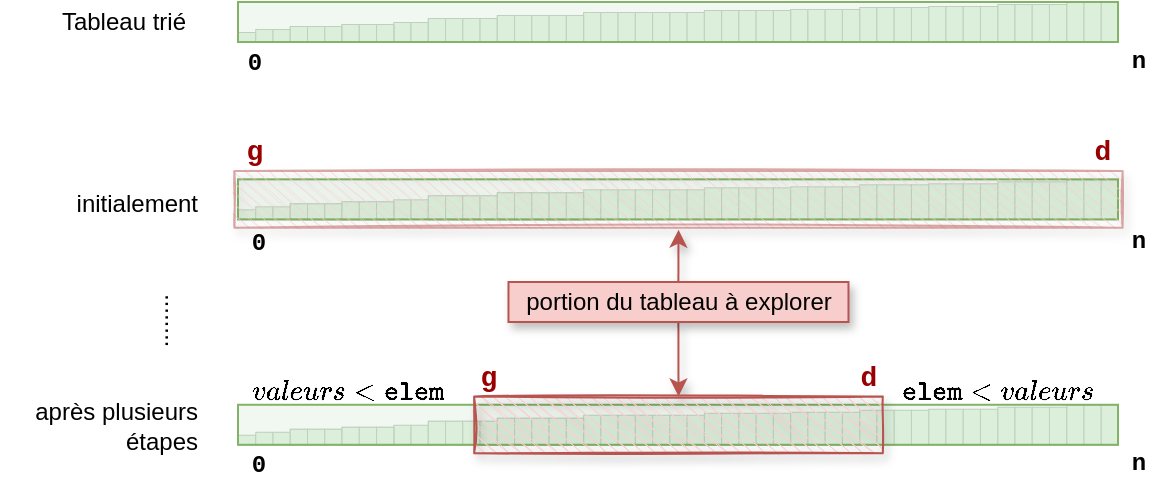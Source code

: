 <mxfile scale="4" border="0">
    <diagram id="zcjRhHv8CTLXdRoGBuVu" name="Page-1">
        <mxGraphModel dx="1368" dy="1561" grid="1" gridSize="10" guides="1" tooltips="1" connect="1" arrows="1" fold="1" page="1" pageScale="1" pageWidth="583" pageHeight="827" math="1" shadow="0">
            <root>
                <mxCell id="0"/>
                <mxCell id="1" parent="0"/>
                <mxCell id="38" value="" style="group" parent="1" vertex="1" connectable="0">
                    <mxGeometry x="80" y="78.67" width="440" height="20" as="geometry"/>
                </mxCell>
                <mxCell id="39" value="" style="rounded=0;whiteSpace=wrap;html=1;fillColor=#DEF2DD;strokeColor=#B4C4B3;strokeWidth=0.5;" parent="38" vertex="1">
                    <mxGeometry y="15" width="8.627" height="5" as="geometry"/>
                </mxCell>
                <mxCell id="40" value="" style="rounded=0;whiteSpace=wrap;html=1;fillColor=#DEF2DD;strokeColor=#B4C4B3;strokeWidth=0.5;" parent="38" vertex="1">
                    <mxGeometry x="77.647" y="10" width="8.627" height="10" as="geometry"/>
                </mxCell>
                <mxCell id="41" value="" style="rounded=0;whiteSpace=wrap;html=1;fillColor=#DEF2DD;strokeColor=#B4C4B3;strokeWidth=0.5;" parent="38" vertex="1">
                    <mxGeometry x="86.275" y="10" width="8.627" height="10" as="geometry"/>
                </mxCell>
                <mxCell id="42" value="" style="rounded=0;whiteSpace=wrap;html=1;fillColor=#DEF2DD;strokeColor=#B4C4B3;strokeWidth=0.5;" parent="38" vertex="1">
                    <mxGeometry x="172.549" y="5" width="8.627" height="15" as="geometry"/>
                </mxCell>
                <mxCell id="43" value="" style="rounded=0;whiteSpace=wrap;html=1;fillColor=#DEF2DD;strokeColor=#B4C4B3;strokeWidth=0.5;" parent="38" vertex="1">
                    <mxGeometry x="181.176" y="5" width="8.627" height="15" as="geometry"/>
                </mxCell>
                <mxCell id="44" value="" style="rounded=0;whiteSpace=wrap;html=1;fillColor=#DEF2DD;strokeColor=#B4C4B3;strokeWidth=0.5;" parent="38" vertex="1">
                    <mxGeometry x="189.804" y="5" width="8.627" height="15" as="geometry"/>
                </mxCell>
                <mxCell id="45" value="" style="rounded=0;whiteSpace=wrap;html=1;fillColor=#DEF2DD;strokeColor=#B4C4B3;strokeWidth=0.5;" parent="38" vertex="1">
                    <mxGeometry x="198.431" y="5" width="8.627" height="15" as="geometry"/>
                </mxCell>
                <mxCell id="46" value="" style="rounded=0;whiteSpace=wrap;html=1;fillColor=#DEF2DD;strokeColor=#B4C4B3;strokeWidth=0.5;" parent="38" vertex="1">
                    <mxGeometry x="207.059" y="5" width="8.627" height="15" as="geometry"/>
                </mxCell>
                <mxCell id="47" value="" style="rounded=0;whiteSpace=wrap;html=1;fillColor=#DEF2DD;strokeColor=#B4C4B3;strokeWidth=0.5;" parent="38" vertex="1">
                    <mxGeometry x="215.686" y="5" width="8.627" height="15" as="geometry"/>
                </mxCell>
                <mxCell id="48" value="" style="rounded=0;whiteSpace=wrap;html=1;fillColor=#DEF2DD;strokeColor=#B4C4B3;strokeWidth=0.5;" parent="38" vertex="1">
                    <mxGeometry x="224.314" y="5" width="8.627" height="15" as="geometry"/>
                </mxCell>
                <mxCell id="49" value="" style="group;fillColor=#DEF2DD;strokeColor=#B4C4B3;container=0;strokeWidth=0.5;" parent="38" vertex="1" connectable="0">
                    <mxGeometry x="94.902" y="8" width="77.647" height="12" as="geometry"/>
                </mxCell>
                <mxCell id="50" value="" style="rounded=0;whiteSpace=wrap;html=1;fillColor=#DEF2DD;strokeColor=#B4C4B3;strokeWidth=0.5;" parent="38" vertex="1">
                    <mxGeometry x="8.627" y="13.5" width="8.627" height="6.5" as="geometry"/>
                </mxCell>
                <mxCell id="51" value="" style="rounded=0;whiteSpace=wrap;html=1;fillColor=#DEF2DD;strokeColor=#B4C4B3;strokeWidth=0.5;" parent="38" vertex="1">
                    <mxGeometry x="17.255" y="13.5" width="8.627" height="6.5" as="geometry"/>
                </mxCell>
                <mxCell id="52" value="" style="group;fillColor=#DEF2DD;strokeColor=#B4C4B3;container=0;strokeWidth=0.5;" parent="38" vertex="1" connectable="0">
                    <mxGeometry x="25.882" y="12" width="51.765" height="8" as="geometry"/>
                </mxCell>
                <mxCell id="53" value="" style="rounded=0;whiteSpace=wrap;html=1;fillColor=#DEF2DD;strokeColor=#B4C4B3;strokeWidth=0.5;" parent="38" vertex="1">
                    <mxGeometry x="414.118" width="8.627" height="20" as="geometry"/>
                </mxCell>
                <mxCell id="54" value="" style="rounded=0;whiteSpace=wrap;html=1;fillColor=#DEF2DD;strokeColor=#B4C4B3;strokeWidth=0.5;" parent="38" vertex="1">
                    <mxGeometry x="422.745" width="8.627" height="20" as="geometry"/>
                </mxCell>
                <mxCell id="55" value="" style="rounded=0;whiteSpace=wrap;html=1;fillColor=#DEF2DD;strokeColor=#B4C4B3;strokeWidth=0.5;" parent="38" vertex="1">
                    <mxGeometry x="431.373" width="8.627" height="20" as="geometry"/>
                </mxCell>
                <mxCell id="56" value="" style="rounded=0;whiteSpace=wrap;html=1;fillColor=#DEF2DD;strokeColor=#B4C4B3;strokeWidth=0.5;" parent="38" vertex="1">
                    <mxGeometry x="379.608" y="1" width="8.627" height="19" as="geometry"/>
                </mxCell>
                <mxCell id="57" value="" style="rounded=0;whiteSpace=wrap;html=1;fillColor=#DEF2DD;strokeColor=#B4C4B3;strokeWidth=0.5;" parent="38" vertex="1">
                    <mxGeometry x="388.235" y="1" width="8.627" height="19" as="geometry"/>
                </mxCell>
                <mxCell id="58" value="" style="rounded=0;whiteSpace=wrap;html=1;fillColor=#DEF2DD;strokeColor=#B4C4B3;strokeWidth=0.5;" parent="38" vertex="1">
                    <mxGeometry x="396.863" y="1" width="8.627" height="19" as="geometry"/>
                </mxCell>
                <mxCell id="59" value="" style="rounded=0;whiteSpace=wrap;html=1;fillColor=#DEF2DD;strokeColor=#B4C4B3;strokeWidth=0.5;" parent="38" vertex="1">
                    <mxGeometry x="405.49" y="1" width="8.627" height="19" as="geometry"/>
                </mxCell>
                <mxCell id="60" value="" style="rounded=0;whiteSpace=wrap;html=1;fillColor=#DEF2DD;strokeColor=#B4C4B3;strokeWidth=0.5;" parent="38" vertex="1">
                    <mxGeometry x="345.098" y="2" width="8.627" height="18" as="geometry"/>
                </mxCell>
                <mxCell id="61" value="" style="rounded=0;whiteSpace=wrap;html=1;fillColor=#DEF2DD;strokeColor=#B4C4B3;strokeWidth=0.5;" parent="38" vertex="1">
                    <mxGeometry x="353.725" y="2" width="8.627" height="18" as="geometry"/>
                </mxCell>
                <mxCell id="62" value="" style="rounded=0;whiteSpace=wrap;html=1;fillColor=#DEF2DD;strokeColor=#B4C4B3;strokeWidth=0.5;" parent="38" vertex="1">
                    <mxGeometry x="362.353" y="2" width="8.627" height="18" as="geometry"/>
                </mxCell>
                <mxCell id="63" value="" style="rounded=0;whiteSpace=wrap;html=1;fillColor=#DEF2DD;strokeColor=#B4C4B3;strokeWidth=0.5;" parent="38" vertex="1">
                    <mxGeometry x="370.98" y="2" width="8.627" height="18" as="geometry"/>
                </mxCell>
                <mxCell id="64" value="" style="rounded=0;whiteSpace=wrap;html=1;fillColor=#DEF2DD;strokeColor=#B4C4B3;strokeWidth=0.5;" parent="38" vertex="1">
                    <mxGeometry x="310.588" y="2.5" width="8.627" height="17.5" as="geometry"/>
                </mxCell>
                <mxCell id="65" value="" style="rounded=0;whiteSpace=wrap;html=1;fillColor=#DEF2DD;strokeColor=#B4C4B3;strokeWidth=0.5;" parent="38" vertex="1">
                    <mxGeometry x="319.216" y="2.5" width="8.627" height="17.5" as="geometry"/>
                </mxCell>
                <mxCell id="66" value="" style="rounded=0;whiteSpace=wrap;html=1;fillColor=#DEF2DD;strokeColor=#B4C4B3;strokeWidth=0.5;" parent="38" vertex="1">
                    <mxGeometry x="327.843" y="2.5" width="8.627" height="17.5" as="geometry"/>
                </mxCell>
                <mxCell id="67" value="" style="rounded=0;whiteSpace=wrap;html=1;fillColor=#DEF2DD;strokeColor=#B4C4B3;strokeWidth=0.5;" parent="38" vertex="1">
                    <mxGeometry x="336.471" y="2.5" width="8.627" height="17.5" as="geometry"/>
                </mxCell>
                <mxCell id="68" value="" style="rounded=0;whiteSpace=wrap;html=1;fillColor=#DEF2DD;strokeColor=#B4C4B3;strokeWidth=0.5;" parent="38" vertex="1">
                    <mxGeometry x="276.078" y="3.5" width="8.627" height="16.5" as="geometry"/>
                </mxCell>
                <mxCell id="69" value="" style="rounded=0;whiteSpace=wrap;html=1;fillColor=#DEF2DD;strokeColor=#B4C4B3;strokeWidth=0.5;" parent="38" vertex="1">
                    <mxGeometry x="284.706" y="3.5" width="8.627" height="16.5" as="geometry"/>
                </mxCell>
                <mxCell id="70" value="" style="rounded=0;whiteSpace=wrap;html=1;fillColor=#DEF2DD;strokeColor=#B4C4B3;strokeWidth=0.5;" parent="38" vertex="1">
                    <mxGeometry x="293.333" y="3.5" width="8.627" height="16.5" as="geometry"/>
                </mxCell>
                <mxCell id="71" value="" style="rounded=0;whiteSpace=wrap;html=1;fillColor=#DEF2DD;strokeColor=#B4C4B3;strokeWidth=0.5;" parent="38" vertex="1">
                    <mxGeometry x="301.961" y="3.5" width="8.627" height="16.5" as="geometry"/>
                </mxCell>
                <mxCell id="72" value="" style="rounded=0;whiteSpace=wrap;html=1;fillColor=#DEF2DD;strokeColor=#B4C4B3;strokeWidth=0.5;" parent="38" vertex="1">
                    <mxGeometry x="232.941" y="4" width="8.627" height="16" as="geometry"/>
                </mxCell>
                <mxCell id="73" value="" style="rounded=0;whiteSpace=wrap;html=1;fillColor=#DEF2DD;strokeColor=#B4C4B3;strokeWidth=0.5;" parent="38" vertex="1">
                    <mxGeometry x="241.569" y="4" width="8.627" height="16" as="geometry"/>
                </mxCell>
                <mxCell id="74" value="" style="rounded=0;whiteSpace=wrap;html=1;fillColor=#DEF2DD;strokeColor=#B4C4B3;strokeWidth=0.5;" parent="38" vertex="1">
                    <mxGeometry x="250.196" y="4" width="8.627" height="16" as="geometry"/>
                </mxCell>
                <mxCell id="75" value="" style="rounded=0;whiteSpace=wrap;html=1;fillColor=#DEF2DD;strokeColor=#B4C4B3;strokeWidth=0.5;" parent="38" vertex="1">
                    <mxGeometry x="258.824" y="4" width="8.627" height="16" as="geometry"/>
                </mxCell>
                <mxCell id="76" value="" style="rounded=0;whiteSpace=wrap;html=1;fillColor=#DEF2DD;strokeColor=#B4C4B3;strokeWidth=0.5;" parent="38" vertex="1">
                    <mxGeometry x="267.451" y="4" width="8.627" height="16" as="geometry"/>
                </mxCell>
                <mxCell id="77" value="" style="rounded=0;whiteSpace=wrap;html=1;fillColor=#DEF2DD;strokeColor=#B4C4B3;strokeWidth=0.5;" parent="38" vertex="1">
                    <mxGeometry x="94.902" y="8" width="8.627" height="12" as="geometry"/>
                </mxCell>
                <mxCell id="78" value="" style="rounded=0;whiteSpace=wrap;html=1;fillColor=#DEF2DD;strokeColor=#B4C4B3;strokeWidth=0.5;" parent="38" vertex="1">
                    <mxGeometry x="103.529" y="8" width="8.627" height="12" as="geometry"/>
                </mxCell>
                <mxCell id="79" value="" style="rounded=0;whiteSpace=wrap;html=1;fillColor=#DEF2DD;strokeColor=#B4C4B3;strokeWidth=0.5;" parent="38" vertex="1">
                    <mxGeometry x="112.157" y="8" width="8.627" height="12" as="geometry"/>
                </mxCell>
                <mxCell id="80" value="" style="rounded=0;whiteSpace=wrap;html=1;fillColor=#DEF2DD;strokeColor=#B4C4B3;strokeWidth=0.5;" parent="38" vertex="1">
                    <mxGeometry x="120.784" y="8" width="8.627" height="12" as="geometry"/>
                </mxCell>
                <mxCell id="81" value="" style="group;fillColor=#DEF2DD;strokeColor=#B4C4B3;container=0;strokeWidth=0.5;" parent="38" vertex="1" connectable="0">
                    <mxGeometry x="129.412" y="6.5" width="43.137" height="13.5" as="geometry"/>
                </mxCell>
                <mxCell id="82" value="" style="rounded=0;whiteSpace=wrap;html=1;fillColor=#DEF2DD;strokeColor=#B4C4B3;strokeWidth=0.5;" parent="38" vertex="1">
                    <mxGeometry x="129.412" y="6.5" width="8.627" height="13.5" as="geometry"/>
                </mxCell>
                <mxCell id="83" value="" style="rounded=0;whiteSpace=wrap;html=1;fillColor=#DEF2DD;strokeColor=#B4C4B3;strokeWidth=0.5;" parent="38" vertex="1">
                    <mxGeometry x="138.039" y="6.5" width="8.627" height="13.5" as="geometry"/>
                </mxCell>
                <mxCell id="84" value="" style="rounded=0;whiteSpace=wrap;html=1;fillColor=#DEF2DD;strokeColor=#B4C4B3;strokeWidth=0.5;" parent="38" vertex="1">
                    <mxGeometry x="146.667" y="6.5" width="8.627" height="13.5" as="geometry"/>
                </mxCell>
                <mxCell id="85" value="" style="rounded=0;whiteSpace=wrap;html=1;fillColor=#DEF2DD;strokeColor=#B4C4B3;strokeWidth=0.5;" parent="38" vertex="1">
                    <mxGeometry x="155.294" y="6.5" width="8.627" height="13.5" as="geometry"/>
                </mxCell>
                <mxCell id="86" value="" style="rounded=0;whiteSpace=wrap;html=1;fillColor=#DEF2DD;strokeColor=#B4C4B3;strokeWidth=0.5;" parent="38" vertex="1">
                    <mxGeometry x="163.922" y="6.5" width="8.627" height="13.5" as="geometry"/>
                </mxCell>
                <mxCell id="87" value="" style="rounded=0;whiteSpace=wrap;html=1;fillColor=#DEF2DD;strokeColor=#B4C4B3;strokeWidth=0.5;" parent="38" vertex="1">
                    <mxGeometry x="25.882" y="12" width="8.627" height="8" as="geometry"/>
                </mxCell>
                <mxCell id="88" value="" style="rounded=0;whiteSpace=wrap;html=1;fillColor=#DEF2DD;strokeColor=#B4C4B3;strokeWidth=0.5;" parent="38" vertex="1">
                    <mxGeometry x="34.51" y="12" width="8.627" height="8" as="geometry"/>
                </mxCell>
                <mxCell id="89" value="" style="rounded=0;whiteSpace=wrap;html=1;fillColor=#DEF2DD;strokeColor=#B4C4B3;strokeWidth=0.5;" parent="38" vertex="1">
                    <mxGeometry x="43.137" y="12" width="8.627" height="8" as="geometry"/>
                </mxCell>
                <mxCell id="90" value="" style="group;fillColor=#DEF2DD;strokeColor=#B4C4B3;container=0;strokeWidth=0.5;" parent="38" vertex="1" connectable="0">
                    <mxGeometry x="51.765" y="11" width="25.882" height="9" as="geometry"/>
                </mxCell>
                <mxCell id="91" value="" style="rounded=0;whiteSpace=wrap;html=1;fillColor=#DEF2DD;strokeColor=#B4C4B3;strokeWidth=0.5;" parent="38" vertex="1">
                    <mxGeometry x="51.765" y="11" width="8.627" height="9" as="geometry"/>
                </mxCell>
                <mxCell id="92" value="" style="rounded=0;whiteSpace=wrap;html=1;fillColor=#DEF2DD;strokeColor=#B4C4B3;strokeWidth=0.5;" parent="38" vertex="1">
                    <mxGeometry x="60.392" y="11" width="8.627" height="9" as="geometry"/>
                </mxCell>
                <mxCell id="93" value="" style="rounded=0;whiteSpace=wrap;html=1;fillColor=#DEF2DD;strokeColor=#B4C4B3;strokeWidth=0.5;" parent="38" vertex="1">
                    <mxGeometry x="69.02" y="11" width="8.627" height="9" as="geometry"/>
                </mxCell>
                <mxCell id="94" value="" style="whiteSpace=wrap;html=1;fillColor=#D5E8D455;strokeColor=#82b366;sketch=0;" parent="38" vertex="1">
                    <mxGeometry width="440" height="20" as="geometry"/>
                </mxCell>
                <mxCell id="8" value="" style="whiteSpace=wrap;html=1;fontFamily=Courier New;sketch=1;fillColor=#f8cecc;strokeColor=#b85450;rotation=90;strokeWidth=1;perimeterSpacing=1;shadow=1;opacity=50;" parent="1" vertex="1">
                    <mxGeometry x="286.06" y="-133.38" width="28.37" height="444.1" as="geometry"/>
                </mxCell>
                <mxCell id="36" value="" style="group" parent="1" vertex="1" connectable="0">
                    <mxGeometry x="80" y="191.38" width="440" height="20" as="geometry"/>
                </mxCell>
                <mxCell id="QE186DLQYvyTarsqXEFY-33" value="" style="rounded=0;whiteSpace=wrap;html=1;fillColor=#DEF2DD;strokeColor=#B4C4B3;strokeWidth=0.5;" parent="36" vertex="1">
                    <mxGeometry y="15" width="8.627" height="5" as="geometry"/>
                </mxCell>
                <mxCell id="QE186DLQYvyTarsqXEFY-34" value="" style="rounded=0;whiteSpace=wrap;html=1;fillColor=#DEF2DD;strokeColor=#B4C4B3;strokeWidth=0.5;" parent="36" vertex="1">
                    <mxGeometry x="77.647" y="10" width="8.627" height="10" as="geometry"/>
                </mxCell>
                <mxCell id="QE186DLQYvyTarsqXEFY-35" value="" style="rounded=0;whiteSpace=wrap;html=1;fillColor=#DEF2DD;strokeColor=#B4C4B3;strokeWidth=0.5;" parent="36" vertex="1">
                    <mxGeometry x="86.275" y="10" width="8.627" height="10" as="geometry"/>
                </mxCell>
                <mxCell id="QE186DLQYvyTarsqXEFY-36" value="" style="rounded=0;whiteSpace=wrap;html=1;fillColor=#DEF2DD;strokeColor=#B4C4B3;strokeWidth=0.5;" parent="36" vertex="1">
                    <mxGeometry x="172.549" y="5" width="8.627" height="15" as="geometry"/>
                </mxCell>
                <mxCell id="QE186DLQYvyTarsqXEFY-37" value="" style="rounded=0;whiteSpace=wrap;html=1;fillColor=#DEF2DD;strokeColor=#B4C4B3;strokeWidth=0.5;" parent="36" vertex="1">
                    <mxGeometry x="181.176" y="5" width="8.627" height="15" as="geometry"/>
                </mxCell>
                <mxCell id="QE186DLQYvyTarsqXEFY-38" value="" style="rounded=0;whiteSpace=wrap;html=1;fillColor=#DEF2DD;strokeColor=#B4C4B3;strokeWidth=0.5;" parent="36" vertex="1">
                    <mxGeometry x="189.804" y="5" width="8.627" height="15" as="geometry"/>
                </mxCell>
                <mxCell id="QE186DLQYvyTarsqXEFY-39" value="" style="rounded=0;whiteSpace=wrap;html=1;fillColor=#DEF2DD;strokeColor=#B4C4B3;strokeWidth=0.5;" parent="36" vertex="1">
                    <mxGeometry x="198.431" y="5" width="8.627" height="15" as="geometry"/>
                </mxCell>
                <mxCell id="QE186DLQYvyTarsqXEFY-40" value="" style="rounded=0;whiteSpace=wrap;html=1;fillColor=#DEF2DD;strokeColor=#B4C4B3;strokeWidth=0.5;" parent="36" vertex="1">
                    <mxGeometry x="207.059" y="5" width="8.627" height="15" as="geometry"/>
                </mxCell>
                <mxCell id="QE186DLQYvyTarsqXEFY-41" value="" style="rounded=0;whiteSpace=wrap;html=1;fillColor=#DEF2DD;strokeColor=#B4C4B3;strokeWidth=0.5;" parent="36" vertex="1">
                    <mxGeometry x="215.686" y="5" width="8.627" height="15" as="geometry"/>
                </mxCell>
                <mxCell id="QE186DLQYvyTarsqXEFY-42" value="" style="rounded=0;whiteSpace=wrap;html=1;fillColor=#DEF2DD;strokeColor=#B4C4B3;strokeWidth=0.5;" parent="36" vertex="1">
                    <mxGeometry x="224.314" y="5" width="8.627" height="15" as="geometry"/>
                </mxCell>
                <mxCell id="QE186DLQYvyTarsqXEFY-43" value="" style="group;fillColor=#DEF2DD;strokeColor=#B4C4B3;container=0;strokeWidth=0.5;" parent="36" vertex="1" connectable="0">
                    <mxGeometry x="94.902" y="8" width="77.647" height="12" as="geometry"/>
                </mxCell>
                <mxCell id="QE186DLQYvyTarsqXEFY-44" value="" style="rounded=0;whiteSpace=wrap;html=1;fillColor=#DEF2DD;strokeColor=#B4C4B3;strokeWidth=0.5;" parent="36" vertex="1">
                    <mxGeometry x="8.627" y="13.5" width="8.627" height="6.5" as="geometry"/>
                </mxCell>
                <mxCell id="QE186DLQYvyTarsqXEFY-45" value="" style="rounded=0;whiteSpace=wrap;html=1;fillColor=#DEF2DD;strokeColor=#B4C4B3;strokeWidth=0.5;" parent="36" vertex="1">
                    <mxGeometry x="17.255" y="13.5" width="8.627" height="6.5" as="geometry"/>
                </mxCell>
                <mxCell id="QE186DLQYvyTarsqXEFY-46" value="" style="group;fillColor=#DEF2DD;strokeColor=#B4C4B3;container=0;strokeWidth=0.5;" parent="36" vertex="1" connectable="0">
                    <mxGeometry x="25.882" y="12" width="51.765" height="8" as="geometry"/>
                </mxCell>
                <mxCell id="QE186DLQYvyTarsqXEFY-47" value="" style="rounded=0;whiteSpace=wrap;html=1;fillColor=#DEF2DD;strokeColor=#B4C4B3;strokeWidth=0.5;" parent="36" vertex="1">
                    <mxGeometry x="414.118" width="8.627" height="20" as="geometry"/>
                </mxCell>
                <mxCell id="QE186DLQYvyTarsqXEFY-48" value="" style="rounded=0;whiteSpace=wrap;html=1;fillColor=#DEF2DD;strokeColor=#B4C4B3;strokeWidth=0.5;" parent="36" vertex="1">
                    <mxGeometry x="422.745" width="8.627" height="20" as="geometry"/>
                </mxCell>
                <mxCell id="QE186DLQYvyTarsqXEFY-49" value="" style="rounded=0;whiteSpace=wrap;html=1;fillColor=#DEF2DD;strokeColor=#B4C4B3;strokeWidth=0.5;" parent="36" vertex="1">
                    <mxGeometry x="431.373" width="8.627" height="20" as="geometry"/>
                </mxCell>
                <mxCell id="QE186DLQYvyTarsqXEFY-50" value="" style="rounded=0;whiteSpace=wrap;html=1;fillColor=#DEF2DD;strokeColor=#B4C4B3;strokeWidth=0.5;" parent="36" vertex="1">
                    <mxGeometry x="379.608" y="1" width="8.627" height="19" as="geometry"/>
                </mxCell>
                <mxCell id="QE186DLQYvyTarsqXEFY-51" value="" style="rounded=0;whiteSpace=wrap;html=1;fillColor=#DEF2DD;strokeColor=#B4C4B3;strokeWidth=0.5;" parent="36" vertex="1">
                    <mxGeometry x="388.235" y="1" width="8.627" height="19" as="geometry"/>
                </mxCell>
                <mxCell id="QE186DLQYvyTarsqXEFY-52" value="" style="rounded=0;whiteSpace=wrap;html=1;fillColor=#DEF2DD;strokeColor=#B4C4B3;strokeWidth=0.5;" parent="36" vertex="1">
                    <mxGeometry x="396.863" y="1" width="8.627" height="19" as="geometry"/>
                </mxCell>
                <mxCell id="QE186DLQYvyTarsqXEFY-53" value="" style="rounded=0;whiteSpace=wrap;html=1;fillColor=#DEF2DD;strokeColor=#B4C4B3;strokeWidth=0.5;" parent="36" vertex="1">
                    <mxGeometry x="405.49" y="1" width="8.627" height="19" as="geometry"/>
                </mxCell>
                <mxCell id="QE186DLQYvyTarsqXEFY-54" value="" style="rounded=0;whiteSpace=wrap;html=1;fillColor=#DEF2DD;strokeColor=#B4C4B3;strokeWidth=0.5;" parent="36" vertex="1">
                    <mxGeometry x="345.098" y="2" width="8.627" height="18" as="geometry"/>
                </mxCell>
                <mxCell id="QE186DLQYvyTarsqXEFY-55" value="" style="rounded=0;whiteSpace=wrap;html=1;fillColor=#DEF2DD;strokeColor=#B4C4B3;strokeWidth=0.5;" parent="36" vertex="1">
                    <mxGeometry x="353.725" y="2" width="8.627" height="18" as="geometry"/>
                </mxCell>
                <mxCell id="QE186DLQYvyTarsqXEFY-56" value="" style="rounded=0;whiteSpace=wrap;html=1;fillColor=#DEF2DD;strokeColor=#B4C4B3;strokeWidth=0.5;" parent="36" vertex="1">
                    <mxGeometry x="362.353" y="2" width="8.627" height="18" as="geometry"/>
                </mxCell>
                <mxCell id="QE186DLQYvyTarsqXEFY-57" value="" style="rounded=0;whiteSpace=wrap;html=1;fillColor=#DEF2DD;strokeColor=#B4C4B3;strokeWidth=0.5;" parent="36" vertex="1">
                    <mxGeometry x="370.98" y="2" width="8.627" height="18" as="geometry"/>
                </mxCell>
                <mxCell id="QE186DLQYvyTarsqXEFY-58" value="" style="rounded=0;whiteSpace=wrap;html=1;fillColor=#DEF2DD;strokeColor=#B4C4B3;strokeWidth=0.5;" parent="36" vertex="1">
                    <mxGeometry x="310.588" y="2.5" width="8.627" height="17.5" as="geometry"/>
                </mxCell>
                <mxCell id="QE186DLQYvyTarsqXEFY-59" value="" style="rounded=0;whiteSpace=wrap;html=1;fillColor=#DEF2DD;strokeColor=#B4C4B3;strokeWidth=0.5;" parent="36" vertex="1">
                    <mxGeometry x="319.216" y="2.5" width="8.627" height="17.5" as="geometry"/>
                </mxCell>
                <mxCell id="QE186DLQYvyTarsqXEFY-60" value="" style="rounded=0;whiteSpace=wrap;html=1;fillColor=#DEF2DD;strokeColor=#B4C4B3;strokeWidth=0.5;" parent="36" vertex="1">
                    <mxGeometry x="327.843" y="2.5" width="8.627" height="17.5" as="geometry"/>
                </mxCell>
                <mxCell id="QE186DLQYvyTarsqXEFY-61" value="" style="rounded=0;whiteSpace=wrap;html=1;fillColor=#DEF2DD;strokeColor=#B4C4B3;strokeWidth=0.5;" parent="36" vertex="1">
                    <mxGeometry x="336.471" y="2.5" width="8.627" height="17.5" as="geometry"/>
                </mxCell>
                <mxCell id="QE186DLQYvyTarsqXEFY-62" value="" style="rounded=0;whiteSpace=wrap;html=1;fillColor=#DEF2DD;strokeColor=#B4C4B3;strokeWidth=0.5;" parent="36" vertex="1">
                    <mxGeometry x="276.078" y="3.5" width="8.627" height="16.5" as="geometry"/>
                </mxCell>
                <mxCell id="QE186DLQYvyTarsqXEFY-63" value="" style="rounded=0;whiteSpace=wrap;html=1;fillColor=#DEF2DD;strokeColor=#B4C4B3;strokeWidth=0.5;" parent="36" vertex="1">
                    <mxGeometry x="284.706" y="3.5" width="8.627" height="16.5" as="geometry"/>
                </mxCell>
                <mxCell id="QE186DLQYvyTarsqXEFY-64" value="" style="rounded=0;whiteSpace=wrap;html=1;fillColor=#DEF2DD;strokeColor=#B4C4B3;strokeWidth=0.5;" parent="36" vertex="1">
                    <mxGeometry x="293.333" y="3.5" width="8.627" height="16.5" as="geometry"/>
                </mxCell>
                <mxCell id="QE186DLQYvyTarsqXEFY-65" value="" style="rounded=0;whiteSpace=wrap;html=1;fillColor=#DEF2DD;strokeColor=#B4C4B3;strokeWidth=0.5;" parent="36" vertex="1">
                    <mxGeometry x="301.961" y="3.5" width="8.627" height="16.5" as="geometry"/>
                </mxCell>
                <mxCell id="QE186DLQYvyTarsqXEFY-66" value="" style="rounded=0;whiteSpace=wrap;html=1;fillColor=#DEF2DD;strokeColor=#B4C4B3;strokeWidth=0.5;" parent="36" vertex="1">
                    <mxGeometry x="232.941" y="4" width="8.627" height="16" as="geometry"/>
                </mxCell>
                <mxCell id="QE186DLQYvyTarsqXEFY-67" value="" style="rounded=0;whiteSpace=wrap;html=1;fillColor=#DEF2DD;strokeColor=#B4C4B3;strokeWidth=0.5;" parent="36" vertex="1">
                    <mxGeometry x="241.569" y="4" width="8.627" height="16" as="geometry"/>
                </mxCell>
                <mxCell id="QE186DLQYvyTarsqXEFY-68" value="" style="rounded=0;whiteSpace=wrap;html=1;fillColor=#DEF2DD;strokeColor=#B4C4B3;strokeWidth=0.5;" parent="36" vertex="1">
                    <mxGeometry x="250.196" y="4" width="8.627" height="16" as="geometry"/>
                </mxCell>
                <mxCell id="QE186DLQYvyTarsqXEFY-69" value="" style="rounded=0;whiteSpace=wrap;html=1;fillColor=#DEF2DD;strokeColor=#B4C4B3;strokeWidth=0.5;" parent="36" vertex="1">
                    <mxGeometry x="258.824" y="4" width="8.627" height="16" as="geometry"/>
                </mxCell>
                <mxCell id="QE186DLQYvyTarsqXEFY-70" value="" style="rounded=0;whiteSpace=wrap;html=1;fillColor=#DEF2DD;strokeColor=#B4C4B3;strokeWidth=0.5;" parent="36" vertex="1">
                    <mxGeometry x="267.451" y="4" width="8.627" height="16" as="geometry"/>
                </mxCell>
                <mxCell id="QE186DLQYvyTarsqXEFY-71" value="" style="rounded=0;whiteSpace=wrap;html=1;fillColor=#DEF2DD;strokeColor=#B4C4B3;strokeWidth=0.5;" parent="36" vertex="1">
                    <mxGeometry x="94.902" y="8" width="8.627" height="12" as="geometry"/>
                </mxCell>
                <mxCell id="QE186DLQYvyTarsqXEFY-72" value="" style="rounded=0;whiteSpace=wrap;html=1;fillColor=#DEF2DD;strokeColor=#B4C4B3;strokeWidth=0.5;" parent="36" vertex="1">
                    <mxGeometry x="103.529" y="8" width="8.627" height="12" as="geometry"/>
                </mxCell>
                <mxCell id="QE186DLQYvyTarsqXEFY-73" value="" style="rounded=0;whiteSpace=wrap;html=1;fillColor=#DEF2DD;strokeColor=#B4C4B3;strokeWidth=0.5;" parent="36" vertex="1">
                    <mxGeometry x="112.157" y="8" width="8.627" height="12" as="geometry"/>
                </mxCell>
                <mxCell id="QE186DLQYvyTarsqXEFY-74" value="" style="rounded=0;whiteSpace=wrap;html=1;fillColor=#DEF2DD;strokeColor=#B4C4B3;strokeWidth=0.5;" parent="36" vertex="1">
                    <mxGeometry x="120.784" y="8" width="8.627" height="12" as="geometry"/>
                </mxCell>
                <mxCell id="QE186DLQYvyTarsqXEFY-75" value="" style="group;fillColor=#DEF2DD;strokeColor=#B4C4B3;container=0;strokeWidth=0.5;" parent="36" vertex="1" connectable="0">
                    <mxGeometry x="129.412" y="6.5" width="43.137" height="13.5" as="geometry"/>
                </mxCell>
                <mxCell id="QE186DLQYvyTarsqXEFY-76" value="" style="rounded=0;whiteSpace=wrap;html=1;fillColor=#DEF2DD;strokeColor=#B4C4B3;strokeWidth=0.5;" parent="36" vertex="1">
                    <mxGeometry x="129.412" y="6.5" width="8.627" height="13.5" as="geometry"/>
                </mxCell>
                <mxCell id="QE186DLQYvyTarsqXEFY-77" value="" style="rounded=0;whiteSpace=wrap;html=1;fillColor=#DEF2DD;strokeColor=#B4C4B3;strokeWidth=0.5;" parent="36" vertex="1">
                    <mxGeometry x="138.039" y="6.5" width="8.627" height="13.5" as="geometry"/>
                </mxCell>
                <mxCell id="QE186DLQYvyTarsqXEFY-78" value="" style="rounded=0;whiteSpace=wrap;html=1;fillColor=#DEF2DD;strokeColor=#B4C4B3;strokeWidth=0.5;" parent="36" vertex="1">
                    <mxGeometry x="146.667" y="6.5" width="8.627" height="13.5" as="geometry"/>
                </mxCell>
                <mxCell id="QE186DLQYvyTarsqXEFY-79" value="" style="rounded=0;whiteSpace=wrap;html=1;fillColor=#DEF2DD;strokeColor=#B4C4B3;strokeWidth=0.5;" parent="36" vertex="1">
                    <mxGeometry x="155.294" y="6.5" width="8.627" height="13.5" as="geometry"/>
                </mxCell>
                <mxCell id="QE186DLQYvyTarsqXEFY-80" value="" style="rounded=0;whiteSpace=wrap;html=1;fillColor=#DEF2DD;strokeColor=#B4C4B3;strokeWidth=0.5;" parent="36" vertex="1">
                    <mxGeometry x="163.922" y="6.5" width="8.627" height="13.5" as="geometry"/>
                </mxCell>
                <mxCell id="QE186DLQYvyTarsqXEFY-81" value="" style="rounded=0;whiteSpace=wrap;html=1;fillColor=#DEF2DD;strokeColor=#B4C4B3;strokeWidth=0.5;" parent="36" vertex="1">
                    <mxGeometry x="25.882" y="12" width="8.627" height="8" as="geometry"/>
                </mxCell>
                <mxCell id="QE186DLQYvyTarsqXEFY-82" value="" style="rounded=0;whiteSpace=wrap;html=1;fillColor=#DEF2DD;strokeColor=#B4C4B3;strokeWidth=0.5;" parent="36" vertex="1">
                    <mxGeometry x="34.51" y="12" width="8.627" height="8" as="geometry"/>
                </mxCell>
                <mxCell id="QE186DLQYvyTarsqXEFY-83" value="" style="rounded=0;whiteSpace=wrap;html=1;fillColor=#DEF2DD;strokeColor=#B4C4B3;strokeWidth=0.5;" parent="36" vertex="1">
                    <mxGeometry x="43.137" y="12" width="8.627" height="8" as="geometry"/>
                </mxCell>
                <mxCell id="QE186DLQYvyTarsqXEFY-84" value="" style="group;fillColor=#DEF2DD;strokeColor=#B4C4B3;container=0;strokeWidth=0.5;" parent="36" vertex="1" connectable="0">
                    <mxGeometry x="51.765" y="11" width="25.882" height="9" as="geometry"/>
                </mxCell>
                <mxCell id="QE186DLQYvyTarsqXEFY-85" value="" style="rounded=0;whiteSpace=wrap;html=1;fillColor=#DEF2DD;strokeColor=#B4C4B3;strokeWidth=0.5;" parent="36" vertex="1">
                    <mxGeometry x="51.765" y="11" width="8.627" height="9" as="geometry"/>
                </mxCell>
                <mxCell id="QE186DLQYvyTarsqXEFY-86" value="" style="rounded=0;whiteSpace=wrap;html=1;fillColor=#DEF2DD;strokeColor=#B4C4B3;strokeWidth=0.5;" parent="36" vertex="1">
                    <mxGeometry x="60.392" y="11" width="8.627" height="9" as="geometry"/>
                </mxCell>
                <mxCell id="QE186DLQYvyTarsqXEFY-87" value="" style="rounded=0;whiteSpace=wrap;html=1;fillColor=#DEF2DD;strokeColor=#B4C4B3;strokeWidth=0.5;" parent="36" vertex="1">
                    <mxGeometry x="69.02" y="11" width="8.627" height="9" as="geometry"/>
                </mxCell>
                <mxCell id="35" value="" style="whiteSpace=wrap;html=1;fillColor=#D5E8D455;strokeColor=#82b366;sketch=0;" parent="36" vertex="1">
                    <mxGeometry width="440" height="20" as="geometry"/>
                </mxCell>
                <mxCell id="4" value="n" style="text;html=1;align=center;verticalAlign=middle;resizable=0;points=[];autosize=1;strokeColor=none;fillColor=none;fontFamily=Courier New;sketch=1;fontStyle=1" parent="1" vertex="1">
                    <mxGeometry x="520" y="100" width="20" height="20" as="geometry"/>
                </mxCell>
                <mxCell id="6" value="&lt;font face=&quot;Courier New&quot; style=&quot;font-size: 14px;&quot;&gt;g&lt;/font&gt;" style="text;html=1;align=center;verticalAlign=middle;resizable=0;points=[];autosize=1;strokeColor=none;fillColor=none;sketch=1;fontStyle=1;fontSize=14;fontColor=#990000;" parent="1" vertex="1">
                    <mxGeometry x="78" y="54" width="20" height="20" as="geometry"/>
                </mxCell>
                <mxCell id="7" value="&lt;font face=&quot;Courier New&quot; style=&quot;font-size: 14px;&quot;&gt;d&lt;/font&gt;" style="text;html=1;align=center;verticalAlign=middle;resizable=0;points=[];autosize=1;strokeColor=none;fillColor=none;sketch=1;fontStyle=1;fontSize=14;fontColor=#990000;" parent="1" vertex="1">
                    <mxGeometry x="502" y="54" width="20" height="20" as="geometry"/>
                </mxCell>
                <mxCell id="21" style="edgeStyle=orthogonalEdgeStyle;html=1;curved=1;fillColor=#f8cecc;strokeColor=#b85450;shadow=1;" parent="1" source="20" target="8" edge="1">
                    <mxGeometry relative="1" as="geometry"/>
                </mxCell>
                <mxCell id="28" style="edgeStyle=orthogonalEdgeStyle;html=1;fontColor=#990000;curved=1;fillColor=#f8cecc;strokeColor=#b85450;shadow=1;" parent="1" source="20" target="26" edge="1">
                    <mxGeometry relative="1" as="geometry"/>
                </mxCell>
                <mxCell id="20" value="portion du tableau à explorer" style="text;html=1;align=center;verticalAlign=middle;resizable=0;points=[];autosize=1;strokeColor=#b85450;fillColor=#f8cecc;fontFamily=Helvetica;shadow=1;" parent="1" vertex="1">
                    <mxGeometry x="215.24" y="130" width="170" height="20" as="geometry"/>
                </mxCell>
                <mxCell id="22" value="initialement" style="text;html=1;align=right;verticalAlign=middle;resizable=0;points=[];autosize=1;strokeColor=none;fillColor=none;fontColor=#000000;" parent="1" vertex="1">
                    <mxGeometry x="-19" y="80.67" width="80" height="20" as="geometry"/>
                </mxCell>
                <mxCell id="24" value="&lt;font face=&quot;Courier New&quot; style=&quot;font-size: 14px;&quot;&gt;g&lt;/font&gt;" style="text;html=1;align=center;verticalAlign=middle;resizable=0;points=[];autosize=1;strokeColor=none;fillColor=none;sketch=1;fontStyle=1;fontSize=14;fontColor=#990000;" parent="1" vertex="1">
                    <mxGeometry x="195.24" y="167.05" width="20" height="20" as="geometry"/>
                </mxCell>
                <mxCell id="25" value="&lt;font face=&quot;Courier New&quot; style=&quot;font-size: 14px;&quot;&gt;d&lt;/font&gt;" style="text;html=1;align=center;verticalAlign=middle;resizable=0;points=[];autosize=1;strokeColor=none;fillColor=none;sketch=1;fontStyle=1;fontSize=14;fontColor=#990000;" parent="1" vertex="1">
                    <mxGeometry x="385.24" y="167.05" width="20" height="20" as="geometry"/>
                </mxCell>
                <mxCell id="26" value="" style="whiteSpace=wrap;html=1;fontFamily=Courier New;sketch=1;fillColor=#f8cecc;strokeColor=#b85450;rotation=90;shadow=1;" parent="1" vertex="1">
                    <mxGeometry x="286.06" y="99.21" width="28.37" height="204.34" as="geometry"/>
                </mxCell>
                <mxCell id="27" value="après plusieurs&lt;br&gt;étapes" style="text;html=1;align=right;verticalAlign=middle;resizable=0;points=[];autosize=1;strokeColor=none;fillColor=none;fontColor=#000000;" parent="1" vertex="1">
                    <mxGeometry x="-39" y="187.05" width="100" height="30" as="geometry"/>
                </mxCell>
                <mxCell id="29" value="&lt;font face=&quot;Courier New&quot;&gt;0&lt;/font&gt;" style="text;html=1;align=center;verticalAlign=middle;resizable=0;points=[];autosize=1;strokeColor=none;fillColor=none;sketch=1;fontStyle=1" parent="1" vertex="1">
                    <mxGeometry x="80" y="211.38" width="20" height="20" as="geometry"/>
                </mxCell>
                <mxCell id="30" value="n" style="text;html=1;align=center;verticalAlign=middle;resizable=0;points=[];autosize=1;strokeColor=none;fillColor=none;fontFamily=Courier New;sketch=1;fontStyle=1" parent="1" vertex="1">
                    <mxGeometry x="520" y="211.38" width="20" height="20" as="geometry"/>
                </mxCell>
                <mxCell id="31" value="$$valeurs &amp;lt; \texttt{elem}$$" style="text;html=1;align=center;verticalAlign=middle;resizable=0;points=[];autosize=1;strokeColor=none;fillColor=none;fontFamily=Helvetica;sketch=1;" parent="1" vertex="1">
                    <mxGeometry x="55.24" y="175.05" width="160" height="20" as="geometry"/>
                </mxCell>
                <mxCell id="32" value="$$\texttt{elem} &amp;lt; valeurs$$" style="text;html=1;align=center;verticalAlign=middle;resizable=0;points=[];autosize=1;strokeColor=none;fillColor=none;fontFamily=Helvetica;sketch=1;" parent="1" vertex="1">
                    <mxGeometry x="380" y="175.05" width="160" height="20" as="geometry"/>
                </mxCell>
                <mxCell id="33" value="........" style="text;html=1;align=right;verticalAlign=middle;resizable=0;points=[];autosize=1;strokeColor=none;fillColor=none;fontColor=#000000;horizontal=0;" parent="1" vertex="1">
                    <mxGeometry x="21" y="135" width="40" height="20" as="geometry"/>
                </mxCell>
                <mxCell id="3" value="&lt;font face=&quot;Courier New&quot;&gt;0&lt;/font&gt;" style="text;html=1;align=center;verticalAlign=middle;resizable=0;points=[];autosize=1;strokeColor=none;fillColor=none;sketch=1;fontStyle=1" parent="1" vertex="1">
                    <mxGeometry x="80" y="100" width="20" height="20" as="geometry"/>
                </mxCell>
                <mxCell id="95" value="" style="group" vertex="1" connectable="0" parent="1">
                    <mxGeometry x="80" y="-10" width="440" height="20" as="geometry"/>
                </mxCell>
                <mxCell id="96" value="" style="rounded=0;whiteSpace=wrap;html=1;fillColor=#DEF2DD;strokeColor=#B4C4B3;strokeWidth=0.5;" vertex="1" parent="95">
                    <mxGeometry y="15" width="8.627" height="5" as="geometry"/>
                </mxCell>
                <mxCell id="97" value="" style="rounded=0;whiteSpace=wrap;html=1;fillColor=#DEF2DD;strokeColor=#B4C4B3;strokeWidth=0.5;" vertex="1" parent="95">
                    <mxGeometry x="77.647" y="10" width="8.627" height="10" as="geometry"/>
                </mxCell>
                <mxCell id="98" value="" style="rounded=0;whiteSpace=wrap;html=1;fillColor=#DEF2DD;strokeColor=#B4C4B3;strokeWidth=0.5;" vertex="1" parent="95">
                    <mxGeometry x="86.275" y="10" width="8.627" height="10" as="geometry"/>
                </mxCell>
                <mxCell id="99" value="" style="rounded=0;whiteSpace=wrap;html=1;fillColor=#DEF2DD;strokeColor=#B4C4B3;strokeWidth=0.5;" vertex="1" parent="95">
                    <mxGeometry x="172.549" y="5" width="8.627" height="15" as="geometry"/>
                </mxCell>
                <mxCell id="100" value="" style="rounded=0;whiteSpace=wrap;html=1;fillColor=#DEF2DD;strokeColor=#B4C4B3;strokeWidth=0.5;" vertex="1" parent="95">
                    <mxGeometry x="181.176" y="5" width="8.627" height="15" as="geometry"/>
                </mxCell>
                <mxCell id="101" value="" style="rounded=0;whiteSpace=wrap;html=1;fillColor=#DEF2DD;strokeColor=#B4C4B3;strokeWidth=0.5;" vertex="1" parent="95">
                    <mxGeometry x="189.804" y="5" width="8.627" height="15" as="geometry"/>
                </mxCell>
                <mxCell id="102" value="" style="rounded=0;whiteSpace=wrap;html=1;fillColor=#DEF2DD;strokeColor=#B4C4B3;strokeWidth=0.5;" vertex="1" parent="95">
                    <mxGeometry x="198.431" y="5" width="8.627" height="15" as="geometry"/>
                </mxCell>
                <mxCell id="103" value="" style="rounded=0;whiteSpace=wrap;html=1;fillColor=#DEF2DD;strokeColor=#B4C4B3;strokeWidth=0.5;" vertex="1" parent="95">
                    <mxGeometry x="207.059" y="5" width="8.627" height="15" as="geometry"/>
                </mxCell>
                <mxCell id="104" value="" style="rounded=0;whiteSpace=wrap;html=1;fillColor=#DEF2DD;strokeColor=#B4C4B3;strokeWidth=0.5;" vertex="1" parent="95">
                    <mxGeometry x="215.686" y="5" width="8.627" height="15" as="geometry"/>
                </mxCell>
                <mxCell id="105" value="" style="rounded=0;whiteSpace=wrap;html=1;fillColor=#DEF2DD;strokeColor=#B4C4B3;strokeWidth=0.5;" vertex="1" parent="95">
                    <mxGeometry x="224.314" y="5" width="8.627" height="15" as="geometry"/>
                </mxCell>
                <mxCell id="106" value="" style="group;fillColor=#DEF2DD;strokeColor=#B4C4B3;container=0;strokeWidth=0.5;" vertex="1" connectable="0" parent="95">
                    <mxGeometry x="94.902" y="8" width="77.647" height="12" as="geometry"/>
                </mxCell>
                <mxCell id="107" value="" style="rounded=0;whiteSpace=wrap;html=1;fillColor=#DEF2DD;strokeColor=#B4C4B3;strokeWidth=0.5;" vertex="1" parent="95">
                    <mxGeometry x="8.627" y="13.5" width="8.627" height="6.5" as="geometry"/>
                </mxCell>
                <mxCell id="108" value="" style="rounded=0;whiteSpace=wrap;html=1;fillColor=#DEF2DD;strokeColor=#B4C4B3;strokeWidth=0.5;" vertex="1" parent="95">
                    <mxGeometry x="17.255" y="13.5" width="8.627" height="6.5" as="geometry"/>
                </mxCell>
                <mxCell id="109" value="" style="group;fillColor=#DEF2DD;strokeColor=#B4C4B3;container=0;strokeWidth=0.5;" vertex="1" connectable="0" parent="95">
                    <mxGeometry x="25.882" y="12" width="51.765" height="8" as="geometry"/>
                </mxCell>
                <mxCell id="110" value="" style="rounded=0;whiteSpace=wrap;html=1;fillColor=#DEF2DD;strokeColor=#B4C4B3;strokeWidth=0.5;" vertex="1" parent="95">
                    <mxGeometry x="414.118" width="8.627" height="20" as="geometry"/>
                </mxCell>
                <mxCell id="111" value="" style="rounded=0;whiteSpace=wrap;html=1;fillColor=#DEF2DD;strokeColor=#B4C4B3;strokeWidth=0.5;" vertex="1" parent="95">
                    <mxGeometry x="422.745" width="8.627" height="20" as="geometry"/>
                </mxCell>
                <mxCell id="112" value="" style="rounded=0;whiteSpace=wrap;html=1;fillColor=#DEF2DD;strokeColor=#B4C4B3;strokeWidth=0.5;" vertex="1" parent="95">
                    <mxGeometry x="431.373" width="8.627" height="20" as="geometry"/>
                </mxCell>
                <mxCell id="113" value="" style="rounded=0;whiteSpace=wrap;html=1;fillColor=#DEF2DD;strokeColor=#B4C4B3;strokeWidth=0.5;" vertex="1" parent="95">
                    <mxGeometry x="379.608" y="1" width="8.627" height="19" as="geometry"/>
                </mxCell>
                <mxCell id="114" value="" style="rounded=0;whiteSpace=wrap;html=1;fillColor=#DEF2DD;strokeColor=#B4C4B3;strokeWidth=0.5;" vertex="1" parent="95">
                    <mxGeometry x="388.235" y="1" width="8.627" height="19" as="geometry"/>
                </mxCell>
                <mxCell id="115" value="" style="rounded=0;whiteSpace=wrap;html=1;fillColor=#DEF2DD;strokeColor=#B4C4B3;strokeWidth=0.5;" vertex="1" parent="95">
                    <mxGeometry x="396.863" y="1" width="8.627" height="19" as="geometry"/>
                </mxCell>
                <mxCell id="116" value="" style="rounded=0;whiteSpace=wrap;html=1;fillColor=#DEF2DD;strokeColor=#B4C4B3;strokeWidth=0.5;" vertex="1" parent="95">
                    <mxGeometry x="405.49" y="1" width="8.627" height="19" as="geometry"/>
                </mxCell>
                <mxCell id="117" value="" style="rounded=0;whiteSpace=wrap;html=1;fillColor=#DEF2DD;strokeColor=#B4C4B3;strokeWidth=0.5;" vertex="1" parent="95">
                    <mxGeometry x="345.098" y="2" width="8.627" height="18" as="geometry"/>
                </mxCell>
                <mxCell id="118" value="" style="rounded=0;whiteSpace=wrap;html=1;fillColor=#DEF2DD;strokeColor=#B4C4B3;strokeWidth=0.5;" vertex="1" parent="95">
                    <mxGeometry x="353.725" y="2" width="8.627" height="18" as="geometry"/>
                </mxCell>
                <mxCell id="119" value="" style="rounded=0;whiteSpace=wrap;html=1;fillColor=#DEF2DD;strokeColor=#B4C4B3;strokeWidth=0.5;" vertex="1" parent="95">
                    <mxGeometry x="362.353" y="2" width="8.627" height="18" as="geometry"/>
                </mxCell>
                <mxCell id="120" value="" style="rounded=0;whiteSpace=wrap;html=1;fillColor=#DEF2DD;strokeColor=#B4C4B3;strokeWidth=0.5;" vertex="1" parent="95">
                    <mxGeometry x="370.98" y="2" width="8.627" height="18" as="geometry"/>
                </mxCell>
                <mxCell id="121" value="" style="rounded=0;whiteSpace=wrap;html=1;fillColor=#DEF2DD;strokeColor=#B4C4B3;strokeWidth=0.5;" vertex="1" parent="95">
                    <mxGeometry x="310.588" y="2.5" width="8.627" height="17.5" as="geometry"/>
                </mxCell>
                <mxCell id="122" value="" style="rounded=0;whiteSpace=wrap;html=1;fillColor=#DEF2DD;strokeColor=#B4C4B3;strokeWidth=0.5;" vertex="1" parent="95">
                    <mxGeometry x="319.216" y="2.5" width="8.627" height="17.5" as="geometry"/>
                </mxCell>
                <mxCell id="123" value="" style="rounded=0;whiteSpace=wrap;html=1;fillColor=#DEF2DD;strokeColor=#B4C4B3;strokeWidth=0.5;" vertex="1" parent="95">
                    <mxGeometry x="327.843" y="2.5" width="8.627" height="17.5" as="geometry"/>
                </mxCell>
                <mxCell id="124" value="" style="rounded=0;whiteSpace=wrap;html=1;fillColor=#DEF2DD;strokeColor=#B4C4B3;strokeWidth=0.5;" vertex="1" parent="95">
                    <mxGeometry x="336.471" y="2.5" width="8.627" height="17.5" as="geometry"/>
                </mxCell>
                <mxCell id="125" value="" style="rounded=0;whiteSpace=wrap;html=1;fillColor=#DEF2DD;strokeColor=#B4C4B3;strokeWidth=0.5;" vertex="1" parent="95">
                    <mxGeometry x="276.078" y="3.5" width="8.627" height="16.5" as="geometry"/>
                </mxCell>
                <mxCell id="126" value="" style="rounded=0;whiteSpace=wrap;html=1;fillColor=#DEF2DD;strokeColor=#B4C4B3;strokeWidth=0.5;" vertex="1" parent="95">
                    <mxGeometry x="284.706" y="3.5" width="8.627" height="16.5" as="geometry"/>
                </mxCell>
                <mxCell id="127" value="" style="rounded=0;whiteSpace=wrap;html=1;fillColor=#DEF2DD;strokeColor=#B4C4B3;strokeWidth=0.5;" vertex="1" parent="95">
                    <mxGeometry x="293.333" y="3.5" width="8.627" height="16.5" as="geometry"/>
                </mxCell>
                <mxCell id="128" value="" style="rounded=0;whiteSpace=wrap;html=1;fillColor=#DEF2DD;strokeColor=#B4C4B3;strokeWidth=0.5;" vertex="1" parent="95">
                    <mxGeometry x="301.961" y="3.5" width="8.627" height="16.5" as="geometry"/>
                </mxCell>
                <mxCell id="129" value="" style="rounded=0;whiteSpace=wrap;html=1;fillColor=#DEF2DD;strokeColor=#B4C4B3;strokeWidth=0.5;" vertex="1" parent="95">
                    <mxGeometry x="232.941" y="4" width="8.627" height="16" as="geometry"/>
                </mxCell>
                <mxCell id="130" value="" style="rounded=0;whiteSpace=wrap;html=1;fillColor=#DEF2DD;strokeColor=#B4C4B3;strokeWidth=0.5;" vertex="1" parent="95">
                    <mxGeometry x="241.569" y="4" width="8.627" height="16" as="geometry"/>
                </mxCell>
                <mxCell id="131" value="" style="rounded=0;whiteSpace=wrap;html=1;fillColor=#DEF2DD;strokeColor=#B4C4B3;strokeWidth=0.5;" vertex="1" parent="95">
                    <mxGeometry x="250.196" y="4" width="8.627" height="16" as="geometry"/>
                </mxCell>
                <mxCell id="132" value="" style="rounded=0;whiteSpace=wrap;html=1;fillColor=#DEF2DD;strokeColor=#B4C4B3;strokeWidth=0.5;" vertex="1" parent="95">
                    <mxGeometry x="258.824" y="4" width="8.627" height="16" as="geometry"/>
                </mxCell>
                <mxCell id="133" value="" style="rounded=0;whiteSpace=wrap;html=1;fillColor=#DEF2DD;strokeColor=#B4C4B3;strokeWidth=0.5;" vertex="1" parent="95">
                    <mxGeometry x="267.451" y="4" width="8.627" height="16" as="geometry"/>
                </mxCell>
                <mxCell id="134" value="" style="rounded=0;whiteSpace=wrap;html=1;fillColor=#DEF2DD;strokeColor=#B4C4B3;strokeWidth=0.5;" vertex="1" parent="95">
                    <mxGeometry x="94.902" y="8" width="8.627" height="12" as="geometry"/>
                </mxCell>
                <mxCell id="135" value="" style="rounded=0;whiteSpace=wrap;html=1;fillColor=#DEF2DD;strokeColor=#B4C4B3;strokeWidth=0.5;" vertex="1" parent="95">
                    <mxGeometry x="103.529" y="8" width="8.627" height="12" as="geometry"/>
                </mxCell>
                <mxCell id="136" value="" style="rounded=0;whiteSpace=wrap;html=1;fillColor=#DEF2DD;strokeColor=#B4C4B3;strokeWidth=0.5;" vertex="1" parent="95">
                    <mxGeometry x="112.157" y="8" width="8.627" height="12" as="geometry"/>
                </mxCell>
                <mxCell id="137" value="" style="rounded=0;whiteSpace=wrap;html=1;fillColor=#DEF2DD;strokeColor=#B4C4B3;strokeWidth=0.5;" vertex="1" parent="95">
                    <mxGeometry x="120.784" y="8" width="8.627" height="12" as="geometry"/>
                </mxCell>
                <mxCell id="138" value="" style="group;fillColor=#DEF2DD;strokeColor=#B4C4B3;container=0;strokeWidth=0.5;" vertex="1" connectable="0" parent="95">
                    <mxGeometry x="129.412" y="6.5" width="43.137" height="13.5" as="geometry"/>
                </mxCell>
                <mxCell id="139" value="" style="rounded=0;whiteSpace=wrap;html=1;fillColor=#DEF2DD;strokeColor=#B4C4B3;strokeWidth=0.5;" vertex="1" parent="95">
                    <mxGeometry x="129.412" y="6.5" width="8.627" height="13.5" as="geometry"/>
                </mxCell>
                <mxCell id="140" value="" style="rounded=0;whiteSpace=wrap;html=1;fillColor=#DEF2DD;strokeColor=#B4C4B3;strokeWidth=0.5;" vertex="1" parent="95">
                    <mxGeometry x="138.039" y="6.5" width="8.627" height="13.5" as="geometry"/>
                </mxCell>
                <mxCell id="141" value="" style="rounded=0;whiteSpace=wrap;html=1;fillColor=#DEF2DD;strokeColor=#B4C4B3;strokeWidth=0.5;" vertex="1" parent="95">
                    <mxGeometry x="146.667" y="6.5" width="8.627" height="13.5" as="geometry"/>
                </mxCell>
                <mxCell id="142" value="" style="rounded=0;whiteSpace=wrap;html=1;fillColor=#DEF2DD;strokeColor=#B4C4B3;strokeWidth=0.5;" vertex="1" parent="95">
                    <mxGeometry x="155.294" y="6.5" width="8.627" height="13.5" as="geometry"/>
                </mxCell>
                <mxCell id="143" value="" style="rounded=0;whiteSpace=wrap;html=1;fillColor=#DEF2DD;strokeColor=#B4C4B3;strokeWidth=0.5;" vertex="1" parent="95">
                    <mxGeometry x="163.922" y="6.5" width="8.627" height="13.5" as="geometry"/>
                </mxCell>
                <mxCell id="144" value="" style="rounded=0;whiteSpace=wrap;html=1;fillColor=#DEF2DD;strokeColor=#B4C4B3;strokeWidth=0.5;" vertex="1" parent="95">
                    <mxGeometry x="25.882" y="12" width="8.627" height="8" as="geometry"/>
                </mxCell>
                <mxCell id="145" value="" style="rounded=0;whiteSpace=wrap;html=1;fillColor=#DEF2DD;strokeColor=#B4C4B3;strokeWidth=0.5;" vertex="1" parent="95">
                    <mxGeometry x="34.51" y="12" width="8.627" height="8" as="geometry"/>
                </mxCell>
                <mxCell id="146" value="" style="rounded=0;whiteSpace=wrap;html=1;fillColor=#DEF2DD;strokeColor=#B4C4B3;strokeWidth=0.5;" vertex="1" parent="95">
                    <mxGeometry x="43.137" y="12" width="8.627" height="8" as="geometry"/>
                </mxCell>
                <mxCell id="147" value="" style="group;fillColor=#DEF2DD;strokeColor=#B4C4B3;container=0;strokeWidth=0.5;" vertex="1" connectable="0" parent="95">
                    <mxGeometry x="51.765" y="11" width="25.882" height="9" as="geometry"/>
                </mxCell>
                <mxCell id="148" value="" style="rounded=0;whiteSpace=wrap;html=1;fillColor=#DEF2DD;strokeColor=#B4C4B3;strokeWidth=0.5;" vertex="1" parent="95">
                    <mxGeometry x="51.765" y="11" width="8.627" height="9" as="geometry"/>
                </mxCell>
                <mxCell id="149" value="" style="rounded=0;whiteSpace=wrap;html=1;fillColor=#DEF2DD;strokeColor=#B4C4B3;strokeWidth=0.5;" vertex="1" parent="95">
                    <mxGeometry x="60.392" y="11" width="8.627" height="9" as="geometry"/>
                </mxCell>
                <mxCell id="150" value="" style="rounded=0;whiteSpace=wrap;html=1;fillColor=#DEF2DD;strokeColor=#B4C4B3;strokeWidth=0.5;" vertex="1" parent="95">
                    <mxGeometry x="69.02" y="11" width="8.627" height="9" as="geometry"/>
                </mxCell>
                <mxCell id="151" value="" style="whiteSpace=wrap;html=1;fillColor=#D5E8D455;strokeColor=#82b366;sketch=0;" vertex="1" parent="95">
                    <mxGeometry width="440" height="20" as="geometry"/>
                </mxCell>
                <mxCell id="152" value="Tableau trié" style="text;html=1;align=right;verticalAlign=middle;resizable=0;points=[];autosize=1;strokeColor=none;fillColor=none;fontColor=#000000;" vertex="1" parent="1">
                    <mxGeometry x="-24.76" y="-10" width="80" height="20" as="geometry"/>
                </mxCell>
                <mxCell id="153" value="&lt;font face=&quot;Courier New&quot;&gt;0&lt;/font&gt;" style="text;html=1;align=center;verticalAlign=middle;resizable=0;points=[];autosize=1;strokeColor=none;fillColor=none;sketch=1;fontStyle=1" vertex="1" parent="1">
                    <mxGeometry x="78" y="10" width="20" height="20" as="geometry"/>
                </mxCell>
                <mxCell id="154" value="n" style="text;html=1;align=center;verticalAlign=middle;resizable=0;points=[];autosize=1;strokeColor=none;fillColor=none;fontFamily=Courier New;sketch=1;fontStyle=1" vertex="1" parent="1">
                    <mxGeometry x="520" y="10" width="20" height="20" as="geometry"/>
                </mxCell>
            </root>
        </mxGraphModel>
    </diagram>
</mxfile>